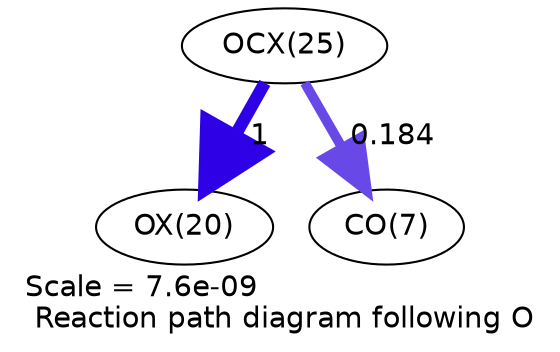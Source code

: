 digraph reaction_paths {
center=1;
s112 -> s107[fontname="Helvetica", penwidth=6, arrowsize=3, color="0.7, 1.5, 0.9"
, label=" 1"];
s112 -> s9[fontname="Helvetica", penwidth=4.72, arrowsize=2.36, color="0.7, 0.684, 0.9"
, label=" 0.184"];
s9 [ fontname="Helvetica", label="CO(7)"];
s107 [ fontname="Helvetica", label="OX(20)"];
s112 [ fontname="Helvetica", label="OCX(25)"];
 label = "Scale = 7.6e-09\l Reaction path diagram following O";
 fontname = "Helvetica";
}
